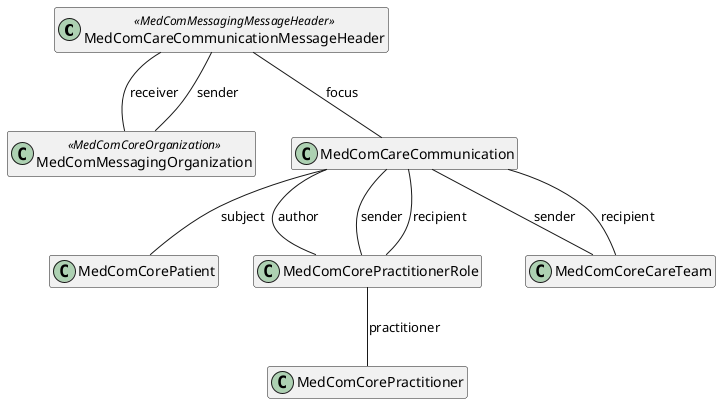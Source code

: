 @startuml CareCommunicationMessageHeader

hide empty members

top to bottom direction

class "MedComCareCommunicationMessageHeader" as messageheader <<MedComMessagingMessageHeader>>
class "MedComMessagingOrganization" as messagingOrganization <<MedComCoreOrganization>>
class "MedComCareCommunication" as communication
class "MedComCorePatient" as patient
class "MedComCorePractitionerRole" as pracRole
class "MedComCoreCareTeam" as careteam
class "MedComCorePractitioner" as author


messageheader -- communication : "focus"
communication -- patient : "subject"
communication -- pracRole : "author"
communication -- careteam : "sender"
communication -- careteam : "recipient"
communication -- pracRole : "sender"
communication -- pracRole : "recipient"
pracRole -- author : "practitioner"


messageheader -- messagingOrganization : "receiver"
messageheader -- messagingOrganization : "sender"
@enduml
